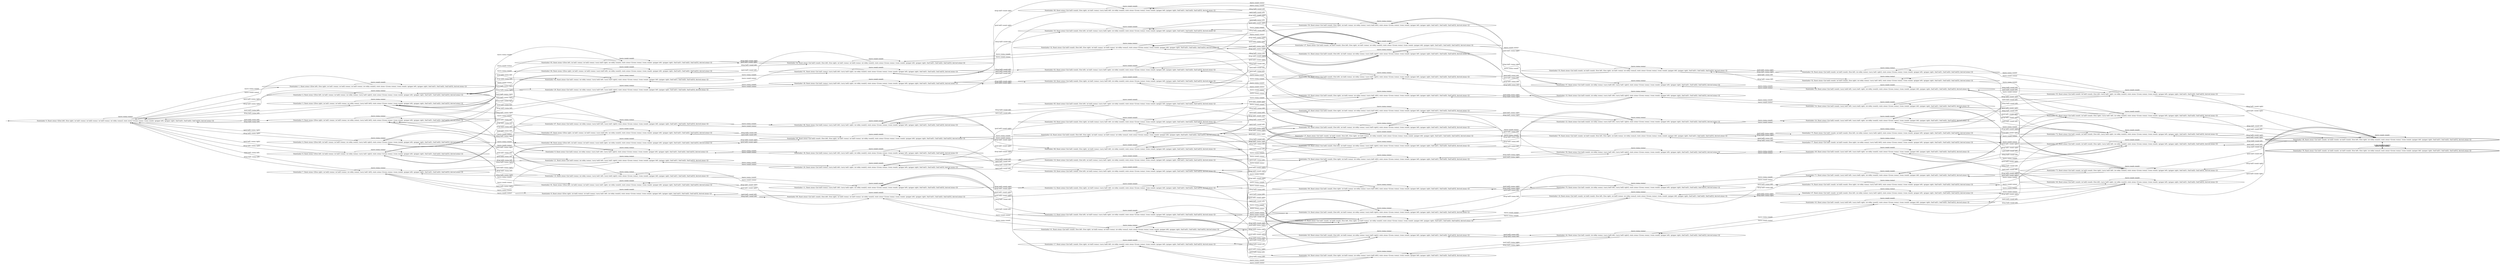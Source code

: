 digraph {
rankdir="LR"
s0[label="State(index=0, fluent atoms=[(free left), (free right), (at ball1 rooma), (at ball2 rooma), (at ball3 rooma), (at-robby rooma)], static atoms=[(room rooma), (room roomb), (gripper left), (gripper right), (ball ball1), (ball ball2), (ball ball3)], derived atoms=[])"]
s1[label="State(index=1, fluent atoms=[(free left), (free right), (at ball1 rooma), (at ball2 rooma), (at ball3 rooma), (at-robby roomb)], static atoms=[(room rooma), (room roomb), (gripper left), (gripper right), (ball ball1), (ball ball2), (ball ball3)], derived atoms=[])"]
s2[label="State(index=2, fluent atoms=[(free left), (at ball1 rooma), (at ball2 rooma), (at-robby rooma), (carry ball3 right)], static atoms=[(room rooma), (room roomb), (gripper left), (gripper right), (ball ball1), (ball ball2), (ball ball3)], derived atoms=[])"]
s3[label="State(index=3, fluent atoms=[(free right), (at ball1 rooma), (at ball2 rooma), (at-robby rooma), (carry ball3 left)], static atoms=[(room rooma), (room roomb), (gripper left), (gripper right), (ball ball1), (ball ball2), (ball ball3)], derived atoms=[])"]
s4[label="State(index=4, fluent atoms=[(free left), (at ball1 rooma), (at ball3 rooma), (at-robby rooma), (carry ball2 right)], static atoms=[(room rooma), (room roomb), (gripper left), (gripper right), (ball ball1), (ball ball2), (ball ball3)], derived atoms=[])"]
s5[label="State(index=5, fluent atoms=[(free right), (at ball1 rooma), (at ball3 rooma), (at-robby rooma), (carry ball2 left)], static atoms=[(room rooma), (room roomb), (gripper left), (gripper right), (ball ball1), (ball ball2), (ball ball3)], derived atoms=[])"]
s6[label="State(index=6, fluent atoms=[(free left), (at ball2 rooma), (at ball3 rooma), (at-robby rooma), (carry ball1 right)], static atoms=[(room rooma), (room roomb), (gripper left), (gripper right), (ball ball1), (ball ball2), (ball ball3)], derived atoms=[])"]
s7[label="State(index=7, fluent atoms=[(free right), (at ball2 rooma), (at ball3 rooma), (at-robby rooma), (carry ball1 left)], static atoms=[(room rooma), (room roomb), (gripper left), (gripper right), (ball ball1), (ball ball2), (ball ball3)], derived atoms=[])"]
s8[label="State(index=8, fluent atoms=[(free right), (at ball2 rooma), (at ball3 rooma), (carry ball1 left), (at-robby roomb)], static atoms=[(room rooma), (room roomb), (gripper left), (gripper right), (ball ball1), (ball ball2), (ball ball3)], derived atoms=[])"]
s9[label="State(index=9, fluent atoms=[(at ball2 rooma), (at-robby rooma), (carry ball1 left), (carry ball3 right)], static atoms=[(room rooma), (room roomb), (gripper left), (gripper right), (ball ball1), (ball ball2), (ball ball3)], derived atoms=[])"]
s10[label="State(index=10, fluent atoms=[(at ball3 rooma), (at-robby rooma), (carry ball1 left), (carry ball2 right)], static atoms=[(room rooma), (room roomb), (gripper left), (gripper right), (ball ball1), (ball ball2), (ball ball3)], derived atoms=[])"]
s11[label="State(index=11, fluent atoms=[(at ball3 rooma), (carry ball1 left), (carry ball2 right), (at-robby roomb)], static atoms=[(room rooma), (room roomb), (gripper left), (gripper right), (ball ball1), (ball ball2), (ball ball3)], derived atoms=[])"]
s12[label="State(index=12, fluent atoms=[(at ball2 roomb), (free right), (at ball3 rooma), (carry ball1 left), (at-robby roomb)], static atoms=[(room rooma), (room roomb), (gripper left), (gripper right), (ball ball1), (ball ball2), (ball ball3)], derived atoms=[])"]
s13[label="State(index=13, fluent atoms=[(at ball1 roomb), (free left), (at ball3 rooma), (carry ball2 right), (at-robby roomb)], static atoms=[(room rooma), (room roomb), (gripper left), (gripper right), (ball ball1), (ball ball2), (ball ball3)], derived atoms=[])"]
s14[label="State(index=14, fluent atoms=[(at ball1 roomb), (free left), (at ball3 rooma), (at-robby rooma), (carry ball2 right)], static atoms=[(room rooma), (room roomb), (gripper left), (gripper right), (ball ball1), (ball ball2), (ball ball3)], derived atoms=[])"]
s15[label="State(index=15, fluent atoms=[(at ball1 roomb), (at ball2 roomb), (free left), (free right), (at ball3 rooma), (at-robby roomb)], static atoms=[(room rooma), (room roomb), (gripper left), (gripper right), (ball ball1), (ball ball2), (ball ball3)], derived atoms=[])"]
s16[label="State(index=16, fluent atoms=[(at ball1 roomb), (at ball2 roomb), (free left), (free right), (at ball3 rooma), (at-robby rooma)], static atoms=[(room rooma), (room roomb), (gripper left), (gripper right), (ball ball1), (ball ball2), (ball ball3)], derived atoms=[])"]
s17[label="State(index=17, fluent atoms=[(at ball1 roomb), (free right), (at ball3 rooma), (carry ball2 left), (at-robby roomb)], static atoms=[(room rooma), (room roomb), (gripper left), (gripper right), (ball ball1), (ball ball2), (ball ball3)], derived atoms=[])"]
s18[label="State(index=18, fluent atoms=[(at ball2 roomb), (free left), (at ball3 rooma), (carry ball1 right), (at-robby roomb)], static atoms=[(room rooma), (room roomb), (gripper left), (gripper right), (ball ball1), (ball ball2), (ball ball3)], derived atoms=[])"]
s19[label="State(index=19, fluent atoms=[(at ball2 roomb), (free left), (at ball3 rooma), (at-robby rooma), (carry ball1 right)], static atoms=[(room rooma), (room roomb), (gripper left), (gripper right), (ball ball1), (ball ball2), (ball ball3)], derived atoms=[])"]
s20[label="State(index=20, fluent atoms=[(at ball3 rooma), (carry ball2 left), (carry ball1 right), (at-robby roomb)], static atoms=[(room rooma), (room roomb), (gripper left), (gripper right), (ball ball1), (ball ball2), (ball ball3)], derived atoms=[])"]
s21[label="State(index=21, fluent atoms=[(at ball3 rooma), (at-robby rooma), (carry ball2 left), (carry ball1 right)], static atoms=[(room rooma), (room roomb), (gripper left), (gripper right), (ball ball1), (ball ball2), (ball ball3)], derived atoms=[])"]
s22[label="State(index=22, fluent atoms=[(at ball2 roomb), (free left), (free right), (at ball1 rooma), (at ball3 rooma), (at-robby rooma)], static atoms=[(room rooma), (room roomb), (gripper left), (gripper right), (ball ball1), (ball ball2), (ball ball3)], derived atoms=[])"]
s23[label="State(index=23, fluent atoms=[(at ball2 roomb), (at-robby rooma), (carry ball3 left), (carry ball1 right)], static atoms=[(room rooma), (room roomb), (gripper left), (gripper right), (ball ball1), (ball ball2), (ball ball3)], derived atoms=[])"]
s24[label="State(index=24, fluent atoms=[(at ball2 roomb), (carry ball3 left), (carry ball1 right), (at-robby roomb)], static atoms=[(room rooma), (room roomb), (gripper left), (gripper right), (ball ball1), (ball ball2), (ball ball3)], derived atoms=[])"]
s25[label="State(index=25, fluent atoms=[(at ball2 roomb), (free right), (at ball1 rooma), (at-robby rooma), (carry ball3 left)], static atoms=[(room rooma), (room roomb), (gripper left), (gripper right), (ball ball1), (ball ball2), (ball ball3)], derived atoms=[])"]
s26[label="State(index=26, fluent atoms=[(at ball2 roomb), (free right), (at ball1 rooma), (carry ball3 left), (at-robby roomb)], static atoms=[(room rooma), (room roomb), (gripper left), (gripper right), (ball ball1), (ball ball2), (ball ball3)], derived atoms=[])"]
s27[label="State(index=27, fluent atoms=[(at ball2 roomb), (at ball3 roomb), (free left), (free right), (at ball1 rooma), (at-robby roomb)], static atoms=[(room rooma), (room roomb), (gripper left), (gripper right), (ball ball1), (ball ball2), (ball ball3)], derived atoms=[])"]
s28[label="State(index=28, fluent atoms=[(at ball1 rooma), (carry ball3 left), (carry ball2 right), (at-robby roomb)], static atoms=[(room rooma), (room roomb), (gripper left), (gripper right), (ball ball1), (ball ball2), (ball ball3)], derived atoms=[])"]
s29[label="State(index=29, fluent atoms=[(at ball1 rooma), (at-robby rooma), (carry ball3 left), (carry ball2 right)], static atoms=[(room rooma), (room roomb), (gripper left), (gripper right), (ball ball1), (ball ball2), (ball ball3)], derived atoms=[])"]
s30[label="State(index=30, fluent atoms=[(at ball3 roomb), (free left), (at ball1 rooma), (carry ball2 right), (at-robby roomb)], static atoms=[(room rooma), (room roomb), (gripper left), (gripper right), (ball ball1), (ball ball2), (ball ball3)], derived atoms=[])"]
s31[label="State(index=31, fluent atoms=[(at ball3 roomb), (free left), (at ball1 rooma), (at-robby rooma), (carry ball2 right)], static atoms=[(room rooma), (room roomb), (gripper left), (gripper right), (ball ball1), (ball ball2), (ball ball3)], derived atoms=[])"]
s32[label="State(index=32, fluent atoms=[(at ball3 roomb), (free left), (free right), (at ball1 rooma), (at ball2 rooma), (at-robby rooma)], static atoms=[(room rooma), (room roomb), (gripper left), (gripper right), (ball ball1), (ball ball2), (ball ball3)], derived atoms=[])"]
s33[label="State(index=33, fluent atoms=[(at ball3 roomb), (at-robby rooma), (carry ball1 left), (carry ball2 right)], static atoms=[(room rooma), (room roomb), (gripper left), (gripper right), (ball ball1), (ball ball2), (ball ball3)], derived atoms=[])"]
s34[label="State(index=34, fluent atoms=[(at ball3 roomb), (carry ball1 left), (carry ball2 right), (at-robby roomb)], static atoms=[(room rooma), (room roomb), (gripper left), (gripper right), (ball ball1), (ball ball2), (ball ball3)], derived atoms=[])"]
s35[label="State(index=35, fluent atoms=[(at ball3 roomb), (free right), (at ball2 rooma), (at-robby rooma), (carry ball1 left)], static atoms=[(room rooma), (room roomb), (gripper left), (gripper right), (ball ball1), (ball ball2), (ball ball3)], derived atoms=[])"]
s36[label="State(index=36, fluent atoms=[(at ball3 roomb), (free right), (at ball2 rooma), (carry ball1 left), (at-robby roomb)], static atoms=[(room rooma), (room roomb), (gripper left), (gripper right), (ball ball1), (ball ball2), (ball ball3)], derived atoms=[])"]
s37[label="State(index=37, fluent atoms=[(at ball1 roomb), (at ball3 roomb), (free left), (free right), (at ball2 rooma), (at-robby roomb)], static atoms=[(room rooma), (room roomb), (gripper left), (gripper right), (ball ball1), (ball ball2), (ball ball3)], derived atoms=[])"]
s38[label="State(index=38, fluent atoms=[(at ball2 rooma), (carry ball1 left), (carry ball3 right), (at-robby roomb)], static atoms=[(room rooma), (room roomb), (gripper left), (gripper right), (ball ball1), (ball ball2), (ball ball3)], derived atoms=[])"]
s39[label="State(index=39, fluent atoms=[(at ball1 roomb), (free left), (at ball2 rooma), (carry ball3 right), (at-robby roomb)], static atoms=[(room rooma), (room roomb), (gripper left), (gripper right), (ball ball1), (ball ball2), (ball ball3)], derived atoms=[])"]
s40[label="State(index=40, fluent atoms=[(at ball1 roomb), (free left), (at ball2 rooma), (at-robby rooma), (carry ball3 right)], static atoms=[(room rooma), (room roomb), (gripper left), (gripper right), (ball ball1), (ball ball2), (ball ball3)], derived atoms=[])"]
s41[label="State(index=41, fluent atoms=[(at ball1 roomb), (free left), (free right), (at ball2 rooma), (at ball3 rooma), (at-robby rooma)], static atoms=[(room rooma), (room roomb), (gripper left), (gripper right), (ball ball1), (ball ball2), (ball ball3)], derived atoms=[])"]
s42[label="State(index=42, fluent atoms=[(at ball1 roomb), (at-robby rooma), (carry ball2 left), (carry ball3 right)], static atoms=[(room rooma), (room roomb), (gripper left), (gripper right), (ball ball1), (ball ball2), (ball ball3)], derived atoms=[])"]
s43[label="State(index=43, fluent atoms=[(at ball1 roomb), (carry ball2 left), (carry ball3 right), (at-robby roomb)], static atoms=[(room rooma), (room roomb), (gripper left), (gripper right), (ball ball1), (ball ball2), (ball ball3)], derived atoms=[])"]
s44[label="State(index=44, fluent atoms=[(at ball1 roomb), (free right), (at ball3 rooma), (at-robby rooma), (carry ball2 left)], static atoms=[(room rooma), (room roomb), (gripper left), (gripper right), (ball ball1), (ball ball2), (ball ball3)], derived atoms=[])"]
s45[label="State(index=45, fluent atoms=[(at ball1 roomb), (at ball3 roomb), (free right), (carry ball2 left), (at-robby roomb)], static atoms=[(room rooma), (room roomb), (gripper left), (gripper right), (ball ball1), (ball ball2), (ball ball3)], derived atoms=[])"]
s46[label="State(index=46, fluent atoms=[(at ball1 roomb), (at ball2 roomb), (free left), (carry ball3 right), (at-robby roomb)], static atoms=[(room rooma), (room roomb), (gripper left), (gripper right), (ball ball1), (ball ball2), (ball ball3)], derived atoms=[])"]
s47[label="State(index=47, fluent atoms=[(at ball1 roomb), (at ball2 roomb), (free left), (at-robby rooma), (carry ball3 right)], static atoms=[(room rooma), (room roomb), (gripper left), (gripper right), (ball ball1), (ball ball2), (ball ball3)], derived atoms=[])"]
s48[peripheries=2,label="State(index=48, fluent atoms=[(at ball1 roomb), (at ball2 roomb), (at ball3 roomb), (free left), (free right), (at-robby roomb)], static atoms=[(room rooma), (room roomb), (gripper left), (gripper right), (ball ball1), (ball ball2), (ball ball3)], derived atoms=[])"]
s49[label="State(index=49, fluent atoms=[(at ball2 roomb), (carry ball1 left), (carry ball3 right), (at-robby roomb)], static atoms=[(room rooma), (room roomb), (gripper left), (gripper right), (ball ball1), (ball ball2), (ball ball3)], derived atoms=[])"]
s50[label="State(index=50, fluent atoms=[(at ball2 roomb), (at-robby rooma), (carry ball1 left), (carry ball3 right)], static atoms=[(room rooma), (room roomb), (gripper left), (gripper right), (ball ball1), (ball ball2), (ball ball3)], derived atoms=[])"]
s51[label="State(index=51, fluent atoms=[(at ball2 roomb), (at ball3 roomb), (free right), (carry ball1 left), (at-robby roomb)], static atoms=[(room rooma), (room roomb), (gripper left), (gripper right), (ball ball1), (ball ball2), (ball ball3)], derived atoms=[])"]
s52[label="State(index=52, fluent atoms=[(at ball2 roomb), (at ball3 roomb), (free right), (at-robby rooma), (carry ball1 left)], static atoms=[(room rooma), (room roomb), (gripper left), (gripper right), (ball ball1), (ball ball2), (ball ball3)], derived atoms=[])"]
s53[label="State(index=53, fluent atoms=[(at ball2 roomb), (at ball3 roomb), (free left), (free right), (at ball1 rooma), (at-robby rooma)], static atoms=[(room rooma), (room roomb), (gripper left), (gripper right), (ball ball1), (ball ball2), (ball ball3)], derived atoms=[])"]
s54[label="State(index=54, fluent atoms=[(at ball2 roomb), (at ball3 roomb), (free left), (at-robby rooma), (carry ball1 right)], static atoms=[(room rooma), (room roomb), (gripper left), (gripper right), (ball ball1), (ball ball2), (ball ball3)], derived atoms=[])"]
s55[label="State(index=55, fluent atoms=[(at ball2 roomb), (at ball3 roomb), (free left), (carry ball1 right), (at-robby roomb)], static atoms=[(room rooma), (room roomb), (gripper left), (gripper right), (ball ball1), (ball ball2), (ball ball3)], derived atoms=[])"]
s56[label="State(index=56, fluent atoms=[(at ball3 roomb), (carry ball2 left), (carry ball1 right), (at-robby roomb)], static atoms=[(room rooma), (room roomb), (gripper left), (gripper right), (ball ball1), (ball ball2), (ball ball3)], derived atoms=[])"]
s57[label="State(index=57, fluent atoms=[(at ball3 roomb), (at-robby rooma), (carry ball2 left), (carry ball1 right)], static atoms=[(room rooma), (room roomb), (gripper left), (gripper right), (ball ball1), (ball ball2), (ball ball3)], derived atoms=[])"]
s58[label="State(index=58, fluent atoms=[(at ball3 roomb), (free left), (at ball2 rooma), (at-robby rooma), (carry ball1 right)], static atoms=[(room rooma), (room roomb), (gripper left), (gripper right), (ball ball1), (ball ball2), (ball ball3)], derived atoms=[])"]
s59[label="State(index=59, fluent atoms=[(at ball3 roomb), (free right), (at ball1 rooma), (at-robby rooma), (carry ball2 left)], static atoms=[(room rooma), (room roomb), (gripper left), (gripper right), (ball ball1), (ball ball2), (ball ball3)], derived atoms=[])"]
s60[label="State(index=60, fluent atoms=[(at ball3 roomb), (free right), (at ball1 rooma), (carry ball2 left), (at-robby roomb)], static atoms=[(room rooma), (room roomb), (gripper left), (gripper right), (ball ball1), (ball ball2), (ball ball3)], derived atoms=[])"]
s61[label="State(index=61, fluent atoms=[(at ball1 rooma), (carry ball2 left), (carry ball3 right), (at-robby roomb)], static atoms=[(room rooma), (room roomb), (gripper left), (gripper right), (ball ball1), (ball ball2), (ball ball3)], derived atoms=[])"]
s62[label="State(index=62, fluent atoms=[(at ball1 rooma), (at-robby rooma), (carry ball2 left), (carry ball3 right)], static atoms=[(room rooma), (room roomb), (gripper left), (gripper right), (ball ball1), (ball ball2), (ball ball3)], derived atoms=[])"]
s63[label="State(index=63, fluent atoms=[(at ball2 roomb), (free left), (at ball1 rooma), (carry ball3 right), (at-robby roomb)], static atoms=[(room rooma), (room roomb), (gripper left), (gripper right), (ball ball1), (ball ball2), (ball ball3)], derived atoms=[])"]
s64[label="State(index=64, fluent atoms=[(at ball2 roomb), (free left), (at ball1 rooma), (at-robby rooma), (carry ball3 right)], static atoms=[(room rooma), (room roomb), (gripper left), (gripper right), (ball ball1), (ball ball2), (ball ball3)], derived atoms=[])"]
s65[label="State(index=65, fluent atoms=[(at ball3 roomb), (free left), (at ball2 rooma), (carry ball1 right), (at-robby roomb)], static atoms=[(room rooma), (room roomb), (gripper left), (gripper right), (ball ball1), (ball ball2), (ball ball3)], derived atoms=[])"]
s66[label="State(index=66, fluent atoms=[(at ball2 rooma), (carry ball3 left), (carry ball1 right), (at-robby roomb)], static atoms=[(room rooma), (room roomb), (gripper left), (gripper right), (ball ball1), (ball ball2), (ball ball3)], derived atoms=[])"]
s67[label="State(index=67, fluent atoms=[(at ball2 rooma), (at-robby rooma), (carry ball3 left), (carry ball1 right)], static atoms=[(room rooma), (room roomb), (gripper left), (gripper right), (ball ball1), (ball ball2), (ball ball3)], derived atoms=[])"]
s68[label="State(index=68, fluent atoms=[(at ball1 roomb), (free right), (at ball2 rooma), (carry ball3 left), (at-robby roomb)], static atoms=[(room rooma), (room roomb), (gripper left), (gripper right), (ball ball1), (ball ball2), (ball ball3)], derived atoms=[])"]
s69[label="State(index=69, fluent atoms=[(at ball1 roomb), (free right), (at ball2 rooma), (at-robby rooma), (carry ball3 left)], static atoms=[(room rooma), (room roomb), (gripper left), (gripper right), (ball ball1), (ball ball2), (ball ball3)], derived atoms=[])"]
s70[label="State(index=70, fluent atoms=[(at ball1 roomb), (at-robby rooma), (carry ball3 left), (carry ball2 right)], static atoms=[(room rooma), (room roomb), (gripper left), (gripper right), (ball ball1), (ball ball2), (ball ball3)], derived atoms=[])"]
s71[label="State(index=71, fluent atoms=[(at ball1 roomb), (carry ball3 left), (carry ball2 right), (at-robby roomb)], static atoms=[(room rooma), (room roomb), (gripper left), (gripper right), (ball ball1), (ball ball2), (ball ball3)], derived atoms=[])"]
s72[label="State(index=72, fluent atoms=[(at ball1 roomb), (at ball3 roomb), (free left), (carry ball2 right), (at-robby roomb)], static atoms=[(room rooma), (room roomb), (gripper left), (gripper right), (ball ball1), (ball ball2), (ball ball3)], derived atoms=[])"]
s73[label="State(index=73, fluent atoms=[(at ball1 roomb), (at ball2 roomb), (free right), (carry ball3 left), (at-robby roomb)], static atoms=[(room rooma), (room roomb), (gripper left), (gripper right), (ball ball1), (ball ball2), (ball ball3)], derived atoms=[])"]
s74[label="State(index=74, fluent atoms=[(at ball1 roomb), (at ball2 roomb), (free right), (at-robby rooma), (carry ball3 left)], static atoms=[(room rooma), (room roomb), (gripper left), (gripper right), (ball ball1), (ball ball2), (ball ball3)], derived atoms=[])"]
s75[label="State(index=75, fluent atoms=[(at ball1 roomb), (at ball3 roomb), (free left), (at-robby rooma), (carry ball2 right)], static atoms=[(room rooma), (room roomb), (gripper left), (gripper right), (ball ball1), (ball ball2), (ball ball3)], derived atoms=[])"]
s76[label="State(index=76, fluent atoms=[(at ball1 roomb), (at ball3 roomb), (free left), (free right), (at ball2 rooma), (at-robby rooma)], static atoms=[(room rooma), (room roomb), (gripper left), (gripper right), (ball ball1), (ball ball2), (ball ball3)], derived atoms=[])"]
s77[label="State(index=77, fluent atoms=[(at ball1 roomb), (at ball3 roomb), (free right), (at-robby rooma), (carry ball2 left)], static atoms=[(room rooma), (room roomb), (gripper left), (gripper right), (ball ball1), (ball ball2), (ball ball3)], derived atoms=[])"]
s78[label="State(index=78, fluent atoms=[(at ball2 roomb), (free right), (at ball3 rooma), (at-robby rooma), (carry ball1 left)], static atoms=[(room rooma), (room roomb), (gripper left), (gripper right), (ball ball1), (ball ball2), (ball ball3)], derived atoms=[])"]
s79[peripheries=2,label="State(index=79, fluent atoms=[(at ball1 roomb), (at ball2 roomb), (at ball3 roomb), (free left), (free right), (at-robby rooma)], static atoms=[(room rooma), (room roomb), (gripper left), (gripper right), (ball ball1), (ball ball2), (ball ball3)], derived atoms=[])"]
s80[label="State(index=80, fluent atoms=[(at ball1 roomb), (free left), (free right), (at ball2 rooma), (at ball3 rooma), (at-robby roomb)], static atoms=[(room rooma), (room roomb), (gripper left), (gripper right), (ball ball1), (ball ball2), (ball ball3)], derived atoms=[])"]
s81[label="State(index=81, fluent atoms=[(free left), (at ball2 rooma), (at ball3 rooma), (carry ball1 right), (at-robby roomb)], static atoms=[(room rooma), (room roomb), (gripper left), (gripper right), (ball ball1), (ball ball2), (ball ball3)], derived atoms=[])"]
s82[label="State(index=82, fluent atoms=[(at ball3 roomb), (free left), (free right), (at ball1 rooma), (at ball2 rooma), (at-robby roomb)], static atoms=[(room rooma), (room roomb), (gripper left), (gripper right), (ball ball1), (ball ball2), (ball ball3)], derived atoms=[])"]
s83[label="State(index=83, fluent atoms=[(free left), (at ball1 rooma), (at ball2 rooma), (carry ball3 right), (at-robby roomb)], static atoms=[(room rooma), (room roomb), (gripper left), (gripper right), (ball ball1), (ball ball2), (ball ball3)], derived atoms=[])"]
s84[label="State(index=84, fluent atoms=[(free right), (at ball1 rooma), (at ball2 rooma), (carry ball3 left), (at-robby roomb)], static atoms=[(room rooma), (room roomb), (gripper left), (gripper right), (ball ball1), (ball ball2), (ball ball3)], derived atoms=[])"]
s85[label="State(index=85, fluent atoms=[(at ball2 roomb), (free left), (free right), (at ball1 rooma), (at ball3 rooma), (at-robby roomb)], static atoms=[(room rooma), (room roomb), (gripper left), (gripper right), (ball ball1), (ball ball2), (ball ball3)], derived atoms=[])"]
s86[label="State(index=86, fluent atoms=[(free left), (at ball1 rooma), (at ball3 rooma), (carry ball2 right), (at-robby roomb)], static atoms=[(room rooma), (room roomb), (gripper left), (gripper right), (ball ball1), (ball ball2), (ball ball3)], derived atoms=[])"]
s87[label="State(index=87, fluent atoms=[(free right), (at ball1 rooma), (at ball3 rooma), (carry ball2 left), (at-robby roomb)], static atoms=[(room rooma), (room roomb), (gripper left), (gripper right), (ball ball1), (ball ball2), (ball ball3)], derived atoms=[])"]
Dangling [ label = "", style = invis ]
{ rank = same; Dangling }
Dangling -> s0
{ rank = same; s1}
{ rank = same; s0}
{ rank = same; s2,s3,s4,s5,s6,s7}
{ rank = same; s8,s9,s10,s21,s29,s62,s67,s81,s83,s84,s86,s87}
{ rank = same; s11,s20,s28,s38,s61,s66,s80,s82,s85}
{ rank = same; s12,s13,s17,s18,s22,s26,s30,s32,s36,s39,s41,s60,s63,s65,s68}
{ rank = same; s14,s15,s19,s25,s27,s31,s35,s37,s40,s44,s58,s59,s64,s69,s78}
{ rank = same; s16,s23,s33,s42,s50,s53,s57,s70,s76}
{ rank = same; s24,s34,s43,s47,s49,s52,s54,s56,s71,s74,s75,s77}
{ rank = same; s45,s46,s51,s55,s72,s73}
{ rank = same; s48,s79}
s0->s1 [label="(move rooma roomb)"]
s0->s0 [label="(move rooma rooma)"]
s0->s2 [label="(pick ball3 rooma right)"]
s0->s3 [label="(pick ball3 rooma left)"]
s0->s4 [label="(pick ball2 rooma right)"]
s0->s5 [label="(pick ball2 rooma left)"]
s0->s6 [label="(pick ball1 rooma right)"]
s0->s7 [label="(pick ball1 rooma left)"]
s7->s8 [label="(move rooma roomb)"]
s7->s7 [label="(move rooma rooma)"]
s7->s0 [label="(drop ball1 rooma left)"]
s7->s9 [label="(pick ball3 rooma right)"]
s7->s10 [label="(pick ball2 rooma right)"]
s10->s11 [label="(move rooma roomb)"]
s10->s10 [label="(move rooma rooma)"]
s10->s7 [label="(drop ball2 rooma right)"]
s10->s4 [label="(drop ball1 rooma left)"]
s11->s11 [label="(move roomb roomb)"]
s11->s10 [label="(move roomb rooma)"]
s11->s12 [label="(drop ball2 roomb right)"]
s11->s13 [label="(drop ball1 roomb left)"]
s13->s13 [label="(move roomb roomb)"]
s13->s14 [label="(move roomb rooma)"]
s13->s15 [label="(drop ball2 roomb right)"]
s13->s11 [label="(pick ball1 roomb left)"]
s15->s15 [label="(move roomb roomb)"]
s15->s16 [label="(move roomb rooma)"]
s15->s13 [label="(pick ball2 roomb right)"]
s15->s17 [label="(pick ball2 roomb left)"]
s15->s18 [label="(pick ball1 roomb right)"]
s15->s12 [label="(pick ball1 roomb left)"]
s18->s18 [label="(move roomb roomb)"]
s18->s19 [label="(move roomb rooma)"]
s18->s15 [label="(drop ball1 roomb right)"]
s18->s20 [label="(pick ball2 roomb left)"]
s20->s20 [label="(move roomb roomb)"]
s20->s21 [label="(move roomb rooma)"]
s20->s18 [label="(drop ball2 roomb left)"]
s20->s17 [label="(drop ball1 roomb right)"]
s21->s20 [label="(move rooma roomb)"]
s21->s21 [label="(move rooma rooma)"]
s21->s6 [label="(drop ball2 rooma left)"]
s21->s5 [label="(drop ball1 rooma right)"]
s19->s18 [label="(move rooma roomb)"]
s19->s19 [label="(move rooma rooma)"]
s19->s22 [label="(drop ball1 rooma right)"]
s19->s23 [label="(pick ball3 rooma left)"]
s23->s24 [label="(move rooma roomb)"]
s23->s23 [label="(move rooma rooma)"]
s23->s19 [label="(drop ball3 rooma left)"]
s23->s25 [label="(drop ball1 rooma right)"]
s25->s26 [label="(move rooma roomb)"]
s25->s25 [label="(move rooma rooma)"]
s25->s22 [label="(drop ball3 rooma left)"]
s25->s23 [label="(pick ball1 rooma right)"]
s26->s26 [label="(move roomb roomb)"]
s26->s25 [label="(move roomb rooma)"]
s26->s27 [label="(drop ball3 roomb left)"]
s26->s28 [label="(pick ball2 roomb right)"]
s28->s28 [label="(move roomb roomb)"]
s28->s29 [label="(move roomb rooma)"]
s28->s30 [label="(drop ball3 roomb left)"]
s28->s26 [label="(drop ball2 roomb right)"]
s30->s30 [label="(move roomb roomb)"]
s30->s31 [label="(move roomb rooma)"]
s30->s27 [label="(drop ball2 roomb right)"]
s30->s28 [label="(pick ball3 roomb left)"]
s31->s30 [label="(move rooma roomb)"]
s31->s31 [label="(move rooma rooma)"]
s31->s32 [label="(drop ball2 rooma right)"]
s31->s33 [label="(pick ball1 rooma left)"]
s33->s34 [label="(move rooma roomb)"]
s33->s33 [label="(move rooma rooma)"]
s33->s35 [label="(drop ball2 rooma right)"]
s33->s31 [label="(drop ball1 rooma left)"]
s35->s36 [label="(move rooma roomb)"]
s35->s35 [label="(move rooma rooma)"]
s35->s32 [label="(drop ball1 rooma left)"]
s35->s33 [label="(pick ball2 rooma right)"]
s36->s36 [label="(move roomb roomb)"]
s36->s35 [label="(move roomb rooma)"]
s36->s37 [label="(drop ball1 roomb left)"]
s36->s38 [label="(pick ball3 roomb right)"]
s38->s38 [label="(move roomb roomb)"]
s38->s9 [label="(move roomb rooma)"]
s38->s36 [label="(drop ball3 roomb right)"]
s38->s39 [label="(drop ball1 roomb left)"]
s39->s39 [label="(move roomb roomb)"]
s39->s40 [label="(move roomb rooma)"]
s39->s37 [label="(drop ball3 roomb right)"]
s39->s38 [label="(pick ball1 roomb left)"]
s40->s39 [label="(move rooma roomb)"]
s40->s40 [label="(move rooma rooma)"]
s40->s41 [label="(drop ball3 rooma right)"]
s40->s42 [label="(pick ball2 rooma left)"]
s42->s43 [label="(move rooma roomb)"]
s42->s42 [label="(move rooma rooma)"]
s42->s44 [label="(drop ball3 rooma right)"]
s42->s40 [label="(drop ball2 rooma left)"]
s44->s17 [label="(move rooma roomb)"]
s44->s44 [label="(move rooma rooma)"]
s44->s41 [label="(drop ball2 rooma left)"]
s44->s42 [label="(pick ball3 rooma right)"]
s43->s43 [label="(move roomb roomb)"]
s43->s42 [label="(move roomb rooma)"]
s43->s45 [label="(drop ball3 roomb right)"]
s43->s46 [label="(drop ball2 roomb left)"]
s46->s46 [label="(move roomb roomb)"]
s46->s47 [label="(move roomb rooma)"]
s46->s48 [label="(drop ball3 roomb right)"]
s46->s43 [label="(pick ball2 roomb left)"]
s46->s49 [label="(pick ball1 roomb left)"]
s49->s49 [label="(move roomb roomb)"]
s49->s50 [label="(move roomb rooma)"]
s49->s51 [label="(drop ball3 roomb right)"]
s49->s46 [label="(drop ball1 roomb left)"]
s51->s51 [label="(move roomb roomb)"]
s51->s52 [label="(move roomb rooma)"]
s51->s48 [label="(drop ball1 roomb left)"]
s51->s49 [label="(pick ball3 roomb right)"]
s51->s34 [label="(pick ball2 roomb right)"]
s52->s51 [label="(move rooma roomb)"]
s52->s52 [label="(move rooma rooma)"]
s52->s53 [label="(drop ball1 rooma left)"]
s53->s27 [label="(move rooma roomb)"]
s53->s53 [label="(move rooma rooma)"]
s53->s54 [label="(pick ball1 rooma right)"]
s53->s52 [label="(pick ball1 rooma left)"]
s54->s55 [label="(move rooma roomb)"]
s54->s54 [label="(move rooma rooma)"]
s54->s53 [label="(drop ball1 rooma right)"]
s55->s55 [label="(move roomb roomb)"]
s55->s54 [label="(move roomb rooma)"]
s55->s48 [label="(drop ball1 roomb right)"]
s55->s24 [label="(pick ball3 roomb left)"]
s55->s56 [label="(pick ball2 roomb left)"]
s56->s56 [label="(move roomb roomb)"]
s56->s57 [label="(move roomb rooma)"]
s56->s55 [label="(drop ball2 roomb left)"]
s56->s45 [label="(drop ball1 roomb right)"]
s57->s56 [label="(move rooma roomb)"]
s57->s57 [label="(move rooma rooma)"]
s57->s58 [label="(drop ball2 rooma left)"]
s57->s59 [label="(drop ball1 rooma right)"]
s59->s60 [label="(move rooma roomb)"]
s59->s59 [label="(move rooma rooma)"]
s59->s32 [label="(drop ball2 rooma left)"]
s59->s57 [label="(pick ball1 rooma right)"]
s60->s60 [label="(move roomb roomb)"]
s60->s59 [label="(move roomb rooma)"]
s60->s27 [label="(drop ball2 roomb left)"]
s60->s61 [label="(pick ball3 roomb right)"]
s61->s61 [label="(move roomb roomb)"]
s61->s62 [label="(move roomb rooma)"]
s61->s60 [label="(drop ball3 roomb right)"]
s61->s63 [label="(drop ball2 roomb left)"]
s63->s63 [label="(move roomb roomb)"]
s63->s64 [label="(move roomb rooma)"]
s63->s27 [label="(drop ball3 roomb right)"]
s63->s61 [label="(pick ball2 roomb left)"]
s64->s63 [label="(move rooma roomb)"]
s64->s64 [label="(move rooma rooma)"]
s64->s22 [label="(drop ball3 rooma right)"]
s64->s50 [label="(pick ball1 rooma left)"]
s62->s61 [label="(move rooma roomb)"]
s62->s62 [label="(move rooma rooma)"]
s62->s5 [label="(drop ball3 rooma right)"]
s62->s2 [label="(drop ball2 rooma left)"]
s58->s65 [label="(move rooma roomb)"]
s58->s58 [label="(move rooma rooma)"]
s58->s32 [label="(drop ball1 rooma right)"]
s58->s57 [label="(pick ball2 rooma left)"]
s65->s65 [label="(move roomb roomb)"]
s65->s58 [label="(move roomb rooma)"]
s65->s37 [label="(drop ball1 roomb right)"]
s65->s66 [label="(pick ball3 roomb left)"]
s66->s66 [label="(move roomb roomb)"]
s66->s67 [label="(move roomb rooma)"]
s66->s65 [label="(drop ball3 roomb left)"]
s66->s68 [label="(drop ball1 roomb right)"]
s68->s68 [label="(move roomb roomb)"]
s68->s69 [label="(move roomb rooma)"]
s68->s37 [label="(drop ball3 roomb left)"]
s68->s66 [label="(pick ball1 roomb right)"]
s69->s68 [label="(move rooma roomb)"]
s69->s69 [label="(move rooma rooma)"]
s69->s41 [label="(drop ball3 rooma left)"]
s69->s70 [label="(pick ball2 rooma right)"]
s70->s71 [label="(move rooma roomb)"]
s70->s70 [label="(move rooma rooma)"]
s70->s14 [label="(drop ball3 rooma left)"]
s70->s69 [label="(drop ball2 rooma right)"]
s71->s71 [label="(move roomb roomb)"]
s71->s70 [label="(move roomb rooma)"]
s71->s72 [label="(drop ball3 roomb left)"]
s71->s73 [label="(drop ball2 roomb right)"]
s73->s73 [label="(move roomb roomb)"]
s73->s74 [label="(move roomb rooma)"]
s73->s48 [label="(drop ball3 roomb left)"]
s73->s71 [label="(pick ball2 roomb right)"]
s73->s24 [label="(pick ball1 roomb right)"]
s74->s73 [label="(move rooma roomb)"]
s74->s74 [label="(move rooma rooma)"]
s74->s16 [label="(drop ball3 rooma left)"]
s72->s72 [label="(move roomb roomb)"]
s72->s75 [label="(move roomb rooma)"]
s72->s48 [label="(drop ball2 roomb right)"]
s72->s71 [label="(pick ball3 roomb left)"]
s72->s34 [label="(pick ball1 roomb left)"]
s75->s72 [label="(move rooma roomb)"]
s75->s75 [label="(move rooma rooma)"]
s75->s76 [label="(drop ball2 rooma right)"]
s76->s37 [label="(move rooma roomb)"]
s76->s76 [label="(move rooma rooma)"]
s76->s75 [label="(pick ball2 rooma right)"]
s76->s77 [label="(pick ball2 rooma left)"]
s77->s45 [label="(move rooma roomb)"]
s77->s77 [label="(move rooma rooma)"]
s77->s76 [label="(drop ball2 rooma left)"]
s67->s66 [label="(move rooma roomb)"]
s67->s67 [label="(move rooma rooma)"]
s67->s6 [label="(drop ball3 rooma left)"]
s67->s3 [label="(drop ball1 rooma right)"]
s50->s49 [label="(move rooma roomb)"]
s50->s50 [label="(move rooma rooma)"]
s50->s78 [label="(drop ball3 rooma right)"]
s50->s64 [label="(drop ball1 rooma left)"]
s78->s12 [label="(move rooma roomb)"]
s78->s78 [label="(move rooma rooma)"]
s78->s22 [label="(drop ball1 rooma left)"]
s78->s50 [label="(pick ball3 rooma right)"]
s48->s48 [label="(move roomb roomb)"]
s48->s79 [label="(move roomb rooma)"]
s48->s46 [label="(pick ball3 roomb right)"]
s48->s73 [label="(pick ball3 roomb left)"]
s48->s72 [label="(pick ball2 roomb right)"]
s48->s45 [label="(pick ball2 roomb left)"]
s48->s55 [label="(pick ball1 roomb right)"]
s48->s51 [label="(pick ball1 roomb left)"]
s79->s48 [label="(move rooma roomb)"]
s79->s79 [label="(move rooma rooma)"]
s47->s46 [label="(move rooma roomb)"]
s47->s47 [label="(move rooma rooma)"]
s47->s16 [label="(drop ball3 rooma right)"]
s45->s45 [label="(move roomb roomb)"]
s45->s77 [label="(move roomb rooma)"]
s45->s48 [label="(drop ball2 roomb left)"]
s45->s43 [label="(pick ball3 roomb right)"]
s45->s56 [label="(pick ball1 roomb right)"]
s41->s80 [label="(move rooma roomb)"]
s41->s41 [label="(move rooma rooma)"]
s41->s40 [label="(pick ball3 rooma right)"]
s41->s69 [label="(pick ball3 rooma left)"]
s41->s14 [label="(pick ball2 rooma right)"]
s41->s44 [label="(pick ball2 rooma left)"]
s80->s80 [label="(move roomb roomb)"]
s80->s41 [label="(move roomb rooma)"]
s80->s81 [label="(pick ball1 roomb right)"]
s80->s8 [label="(pick ball1 roomb left)"]
s81->s81 [label="(move roomb roomb)"]
s81->s6 [label="(move roomb rooma)"]
s81->s80 [label="(drop ball1 roomb right)"]
s37->s37 [label="(move roomb roomb)"]
s37->s76 [label="(move roomb rooma)"]
s37->s39 [label="(pick ball3 roomb right)"]
s37->s68 [label="(pick ball3 roomb left)"]
s37->s65 [label="(pick ball1 roomb right)"]
s37->s36 [label="(pick ball1 roomb left)"]
s34->s34 [label="(move roomb roomb)"]
s34->s33 [label="(move roomb rooma)"]
s34->s51 [label="(drop ball2 roomb right)"]
s34->s72 [label="(drop ball1 roomb left)"]
s32->s82 [label="(move rooma roomb)"]
s32->s32 [label="(move rooma rooma)"]
s32->s31 [label="(pick ball2 rooma right)"]
s32->s59 [label="(pick ball2 rooma left)"]
s32->s58 [label="(pick ball1 rooma right)"]
s32->s35 [label="(pick ball1 rooma left)"]
s82->s82 [label="(move roomb roomb)"]
s82->s32 [label="(move roomb rooma)"]
s82->s83 [label="(pick ball3 roomb right)"]
s82->s84 [label="(pick ball3 roomb left)"]
s84->s84 [label="(move roomb roomb)"]
s84->s3 [label="(move roomb rooma)"]
s84->s82 [label="(drop ball3 roomb left)"]
s83->s83 [label="(move roomb roomb)"]
s83->s2 [label="(move roomb rooma)"]
s83->s82 [label="(drop ball3 roomb right)"]
s29->s28 [label="(move rooma roomb)"]
s29->s29 [label="(move rooma rooma)"]
s29->s4 [label="(drop ball3 rooma left)"]
s29->s3 [label="(drop ball2 rooma right)"]
s27->s27 [label="(move roomb roomb)"]
s27->s53 [label="(move roomb rooma)"]
s27->s63 [label="(pick ball3 roomb right)"]
s27->s26 [label="(pick ball3 roomb left)"]
s27->s30 [label="(pick ball2 roomb right)"]
s27->s60 [label="(pick ball2 roomb left)"]
s24->s24 [label="(move roomb roomb)"]
s24->s23 [label="(move roomb rooma)"]
s24->s55 [label="(drop ball3 roomb left)"]
s24->s73 [label="(drop ball1 roomb right)"]
s22->s85 [label="(move rooma roomb)"]
s22->s22 [label="(move rooma rooma)"]
s22->s64 [label="(pick ball3 rooma right)"]
s22->s25 [label="(pick ball3 rooma left)"]
s22->s19 [label="(pick ball1 rooma right)"]
s22->s78 [label="(pick ball1 rooma left)"]
s85->s85 [label="(move roomb roomb)"]
s85->s22 [label="(move roomb rooma)"]
s85->s86 [label="(pick ball2 roomb right)"]
s85->s87 [label="(pick ball2 roomb left)"]
s87->s87 [label="(move roomb roomb)"]
s87->s5 [label="(move roomb rooma)"]
s87->s85 [label="(drop ball2 roomb left)"]
s86->s86 [label="(move roomb roomb)"]
s86->s4 [label="(move roomb rooma)"]
s86->s85 [label="(drop ball2 roomb right)"]
s17->s17 [label="(move roomb roomb)"]
s17->s44 [label="(move roomb rooma)"]
s17->s15 [label="(drop ball2 roomb left)"]
s17->s20 [label="(pick ball1 roomb right)"]
s16->s15 [label="(move rooma roomb)"]
s16->s16 [label="(move rooma rooma)"]
s16->s47 [label="(pick ball3 rooma right)"]
s16->s74 [label="(pick ball3 rooma left)"]
s14->s13 [label="(move rooma roomb)"]
s14->s14 [label="(move rooma rooma)"]
s14->s41 [label="(drop ball2 rooma right)"]
s14->s70 [label="(pick ball3 rooma left)"]
s12->s12 [label="(move roomb roomb)"]
s12->s78 [label="(move roomb rooma)"]
s12->s15 [label="(drop ball1 roomb left)"]
s12->s11 [label="(pick ball2 roomb right)"]
s9->s38 [label="(move rooma roomb)"]
s9->s9 [label="(move rooma rooma)"]
s9->s7 [label="(drop ball3 rooma right)"]
s9->s2 [label="(drop ball1 rooma left)"]
s8->s8 [label="(move roomb roomb)"]
s8->s7 [label="(move roomb rooma)"]
s8->s80 [label="(drop ball1 roomb left)"]
s6->s81 [label="(move rooma roomb)"]
s6->s6 [label="(move rooma rooma)"]
s6->s0 [label="(drop ball1 rooma right)"]
s6->s67 [label="(pick ball3 rooma left)"]
s6->s21 [label="(pick ball2 rooma left)"]
s5->s87 [label="(move rooma roomb)"]
s5->s5 [label="(move rooma rooma)"]
s5->s0 [label="(drop ball2 rooma left)"]
s5->s62 [label="(pick ball3 rooma right)"]
s5->s21 [label="(pick ball1 rooma right)"]
s4->s86 [label="(move rooma roomb)"]
s4->s4 [label="(move rooma rooma)"]
s4->s0 [label="(drop ball2 rooma right)"]
s4->s29 [label="(pick ball3 rooma left)"]
s4->s10 [label="(pick ball1 rooma left)"]
s3->s84 [label="(move rooma roomb)"]
s3->s3 [label="(move rooma rooma)"]
s3->s0 [label="(drop ball3 rooma left)"]
s3->s29 [label="(pick ball2 rooma right)"]
s3->s67 [label="(pick ball1 rooma right)"]
s2->s83 [label="(move rooma roomb)"]
s2->s2 [label="(move rooma rooma)"]
s2->s0 [label="(drop ball3 rooma right)"]
s2->s62 [label="(pick ball2 rooma left)"]
s2->s9 [label="(pick ball1 rooma left)"]
s1->s1 [label="(move roomb roomb)"]
s1->s0 [label="(move roomb rooma)"]
}
